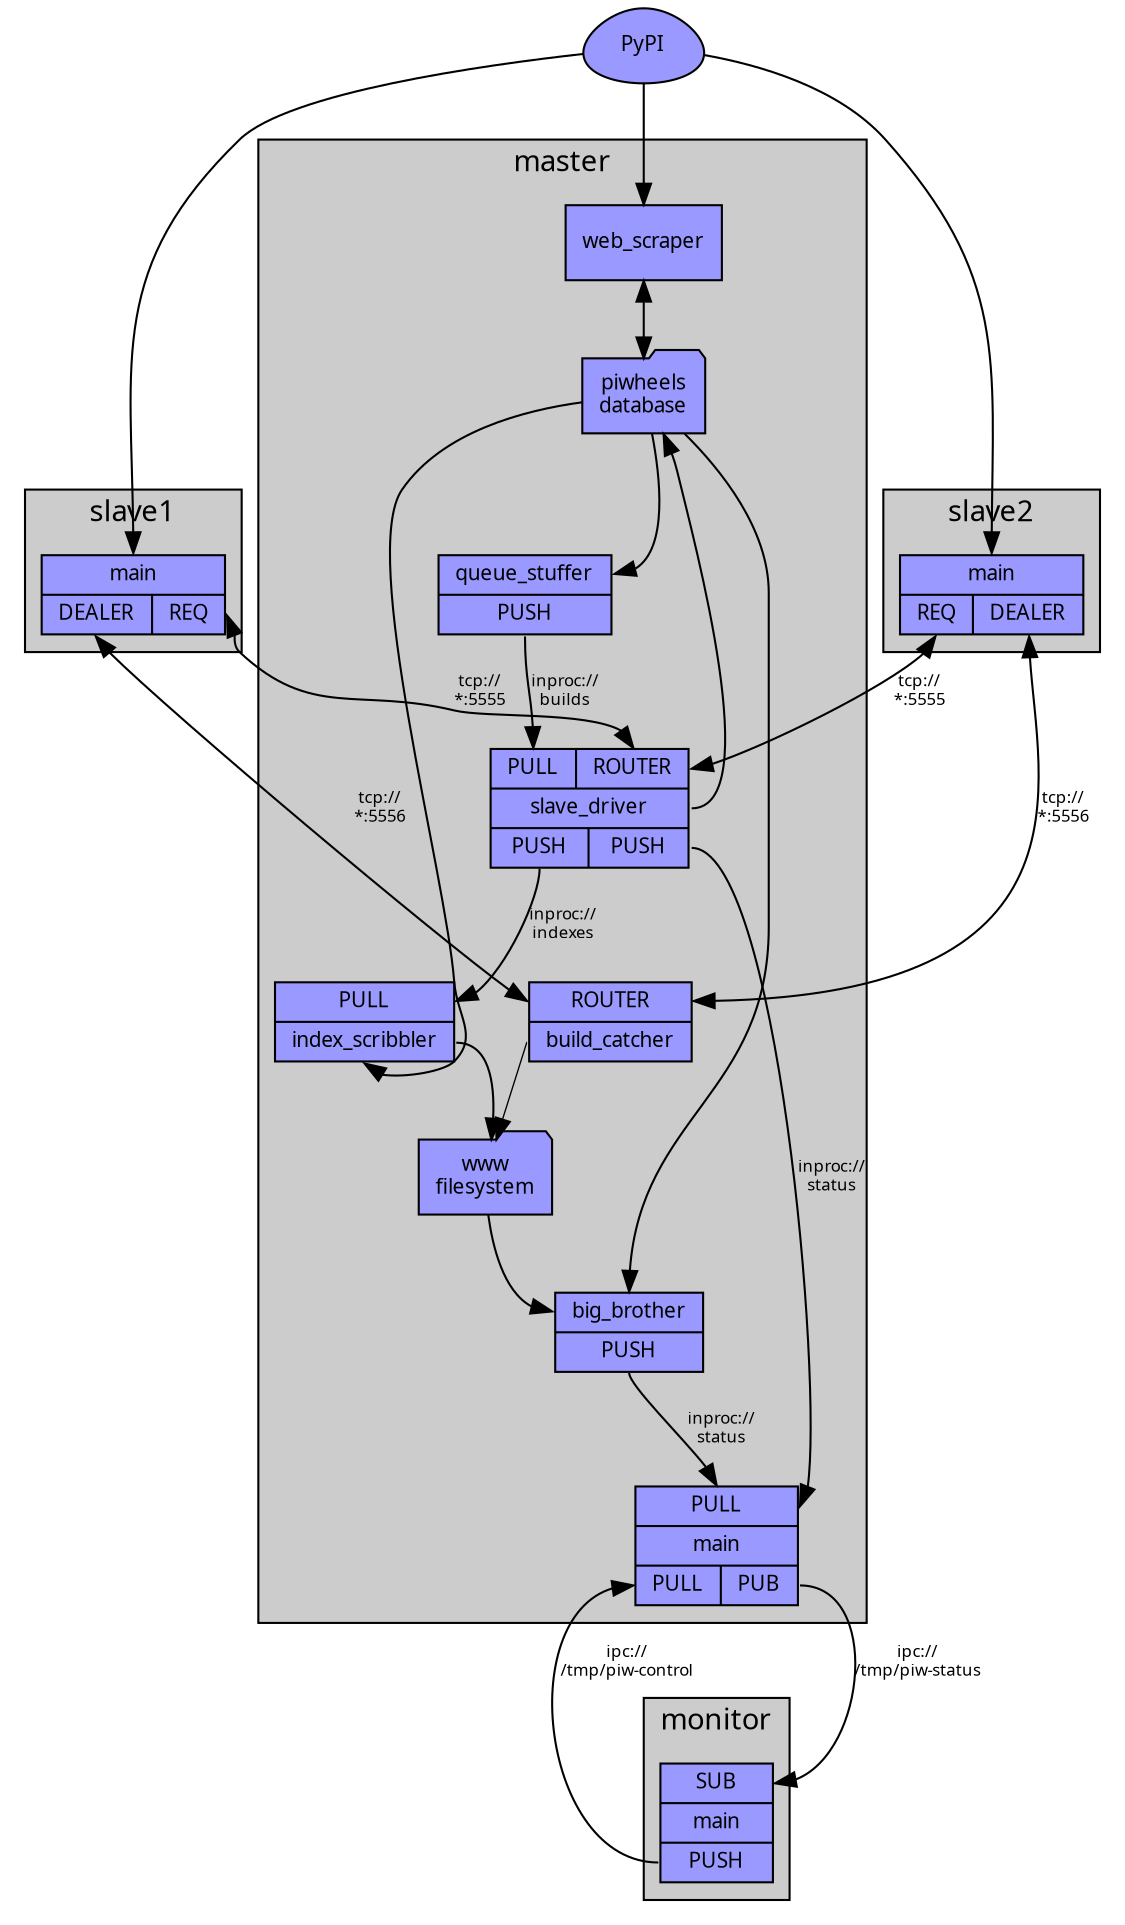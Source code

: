 digraph piwheels {
    graph [nodesep=0.5, ranksep=0.5, style=filled, fontname=Sans, fontsize=14, fillcolor="#cccccc"];
    node [shape=record, fontname=Sans, fontsize=10, style=filled, fillcolor="#9999ff", penwidth=1];
    edge [fontname=Sans, fontsize=8];

    pypi [label="PyPI", shape=egg];

    subgraph cluster_master {
        graph [label="master"];

        main [label="{{<int_status>PULL}|main|{<control>PULL|<ext_status>PUB}}"];
        web_scraper [label="<t>web_scraper"];
        queue_stuffer [label="{<t>queue_stuffer|<builds>PUSH}"];
        big_brother [label="{<t>big_brother|<int_status>PUSH}"];
        slave_driver [label="{{<builds>PULL|<slaves>ROUTER}|<t>slave_driver|{<indexes>PUSH|<int_status>PUSH}}"];
        build_catcher [label="{<slaves>ROUTER|<t>build_catcher}"];
        index_scribbler [label="{<indexes>PULL|<t>index_scribbler}"];

        big_brother:int_status->main:int_status [label="inproc://\nstatus"];
        slave_driver:int_status->main:int_status [label="inproc://\nstatus"];
        queue_stuffer:builds->slave_driver:builds [label="inproc://\nbuilds"];
        slave_driver:indexes->index_scribbler:indexes [label="inproc://\nindexes"];

        db [label="piwheels\ndatabase", shape=folder];
        fs [label="www\nfilesystem", shape=folder];

        web_scraper:t->db [dir=both];
        db->queue_stuffer:t;
        db->big_brother:t;
        fs->big_brother:t;
        slave_driver:t->db;
        db->index_scribbler:t;

        index_scribbler:t->fs;
        build_catcher:t->fs;
    }

    subgraph cluster_monitor {
        graph [label="monitor"];
        monitor [label="{<status>SUB|<t>main|<control>PUSH}"];
    }

    subgraph cluster_slave1 {
        graph [label="slave1"];
        slave1 [label="{<t>main|{<files>DEALER|<builds>REQ}}"];
    }

    subgraph cluster_slave2 {
        graph [label="slave2"];
        slave2 [label="{<t>main|{<builds>REQ|<files>DEALER}}"];
    }

    pypi->web_scraper:t;
    pypi->slave1:t;
    pypi->slave2:t;
    slave1:builds->slave_driver:slaves [dir=both, label="tcp://\n*:5555"];
    slave2:builds->slave_driver:slaves [dir=both, label="tcp://\n*:5555"];
    slave1:files->build_catcher:slaves [dir=both, label="tcp://\n*:5556"];
    slave2:files->build_catcher:slaves [dir=both, label="tcp://\n*:5556"];
    main:ext_status->monitor:status [label="ipc://\n/tmp/piw-status"];
    monitor:control->main:control [label="ipc://\n/tmp/piw-control"];
}
